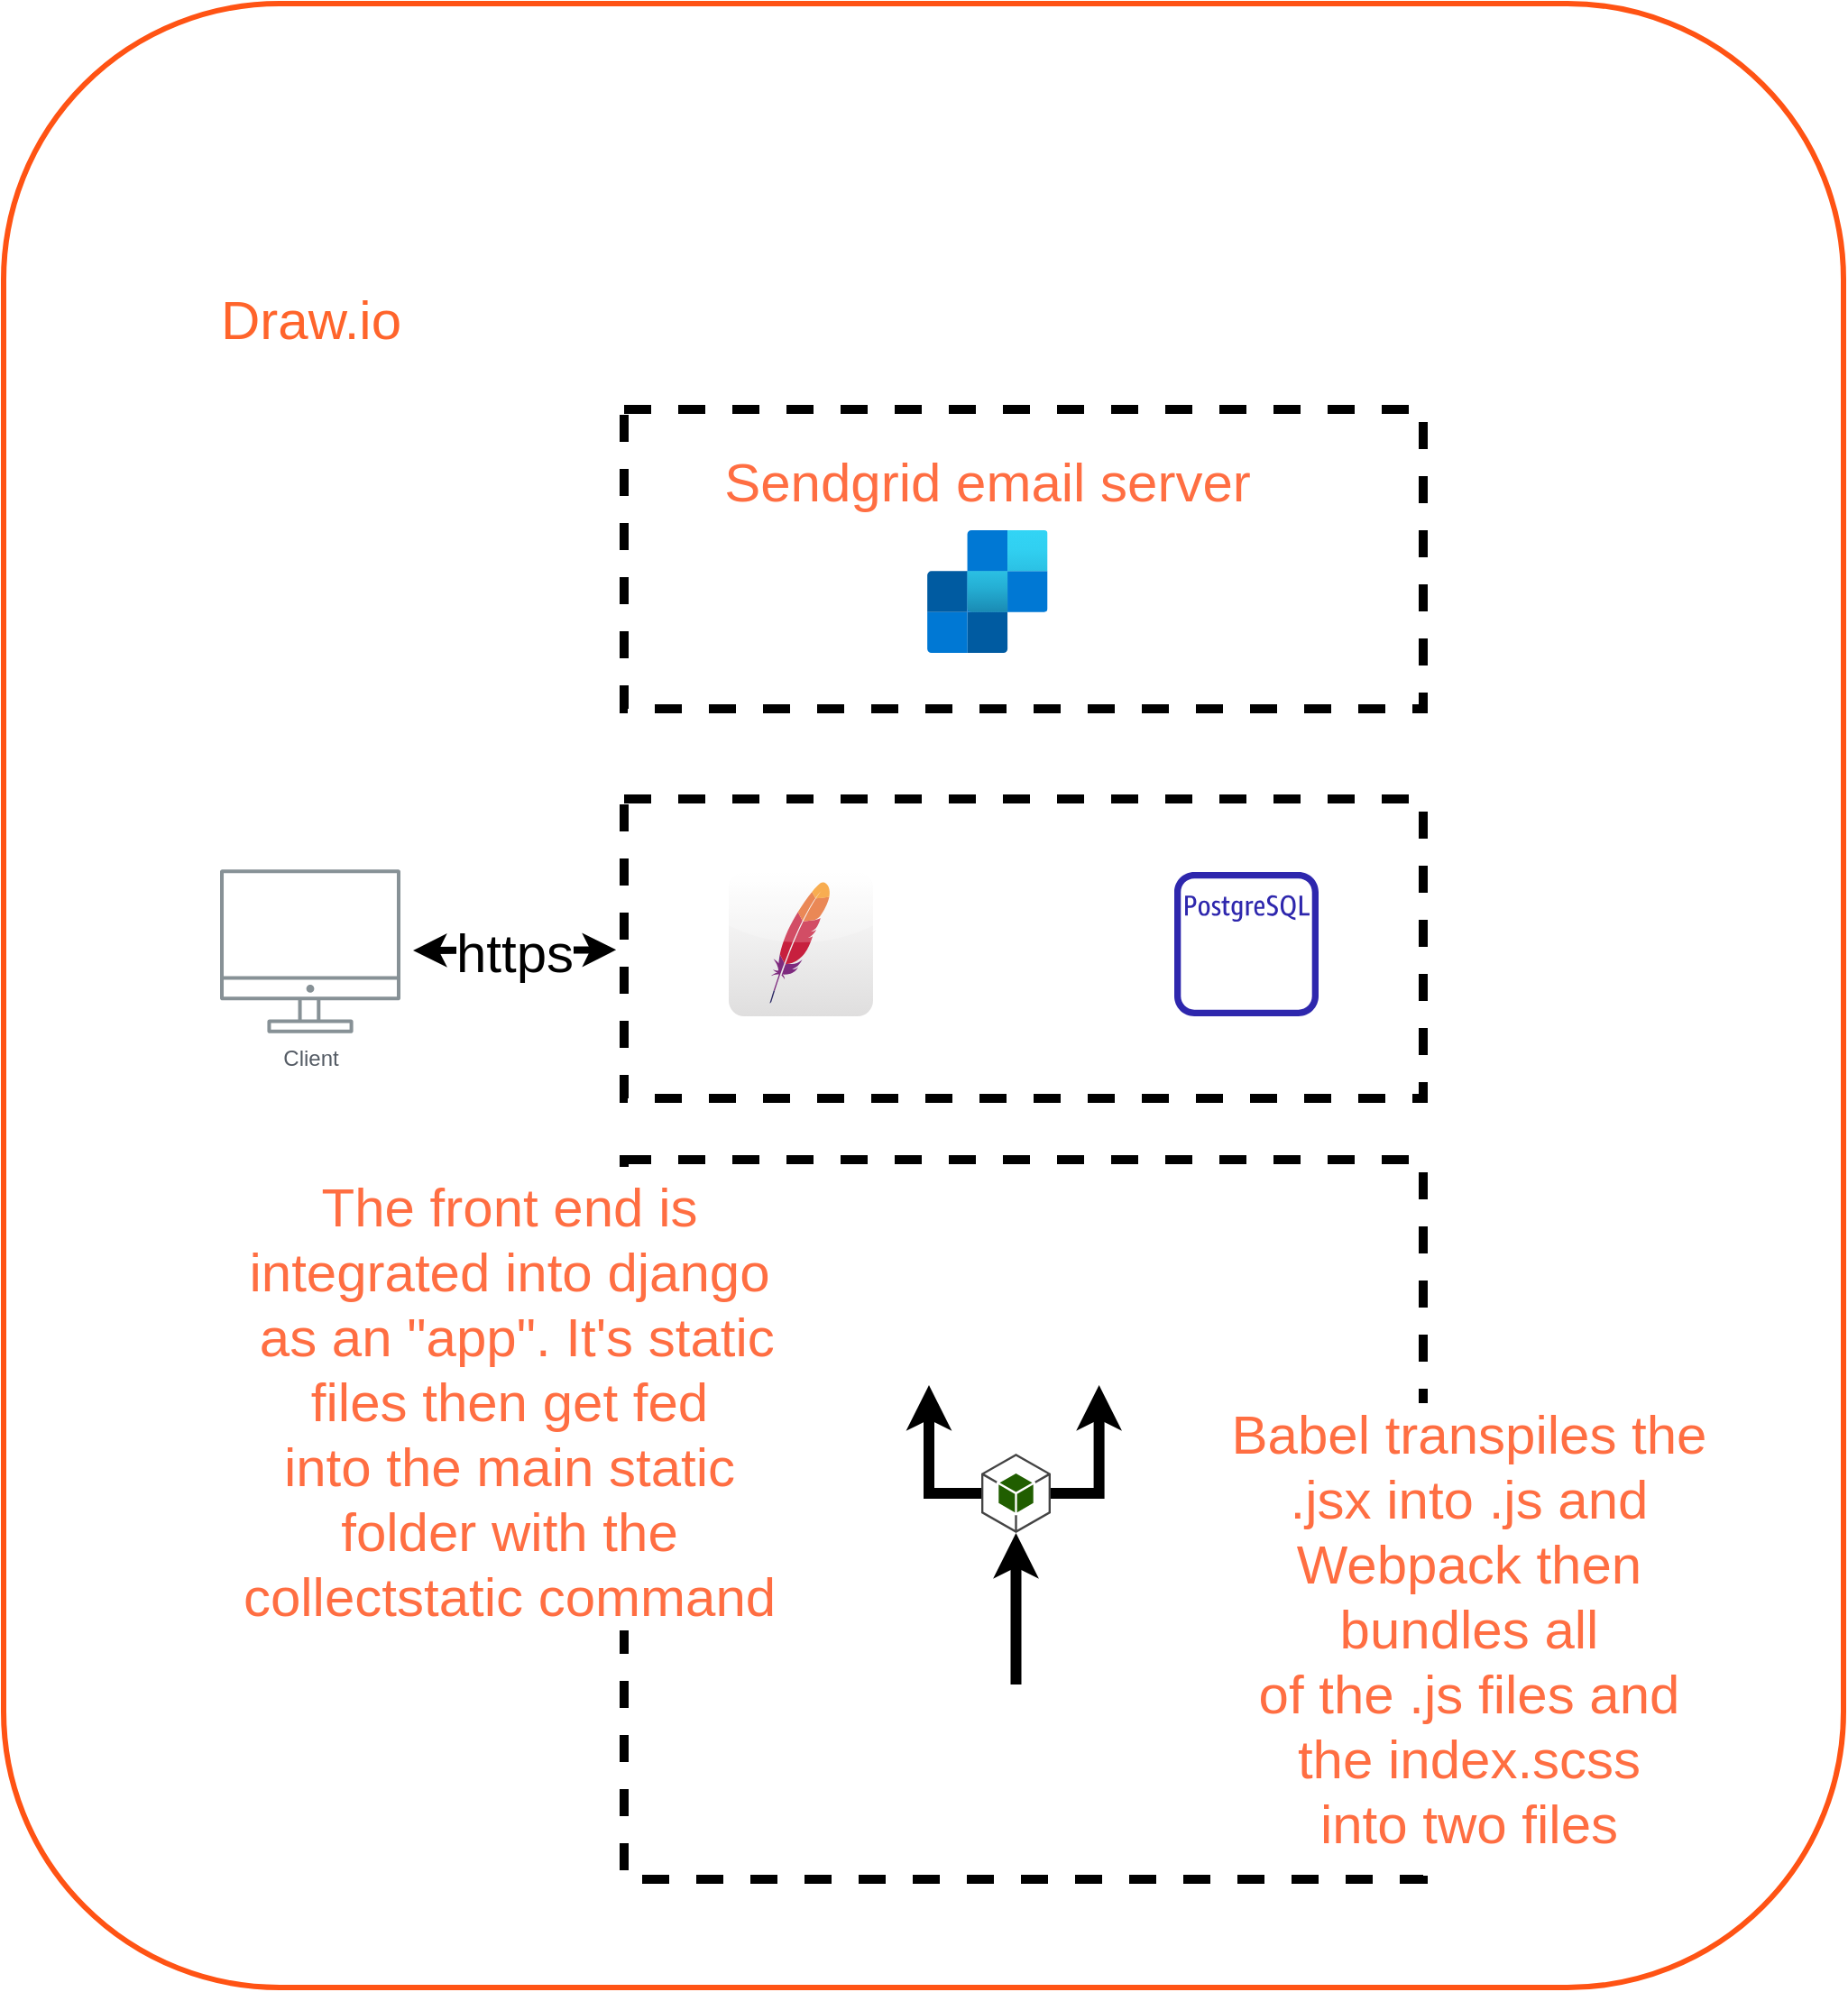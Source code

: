 <mxfile version="20.6.2" type="github">
  <diagram id="Ht1M8jgEwFfnCIfOTk4-" name="Page-1">
    <mxGraphModel dx="1422" dy="1586" grid="1" gridSize="10" guides="1" tooltips="1" connect="1" arrows="1" fold="1" page="1" pageScale="1" pageWidth="1169" pageHeight="827" math="0" shadow="0">
      <root>
        <mxCell id="0" />
        <mxCell id="1" parent="0" />
        <mxCell id="xgc6DM9Copx6KXdF2zNQ-16" value="" style="rounded=0;whiteSpace=wrap;html=1;dashed=1;strokeWidth=5;fillColor=none;" vertex="1" parent="1">
          <mxGeometry x="419" y="-305" width="443" height="166" as="geometry" />
        </mxCell>
        <mxCell id="6ciUN1QbZPSy4jL6s6Ek-6" value="" style="rounded=1;whiteSpace=wrap;html=1;strokeWidth=3;fontSize=30;fillColor=none;strokeColor=#FF5314;" parent="1" vertex="1">
          <mxGeometry x="75" y="-530" width="1020" height="1100" as="geometry" />
        </mxCell>
        <mxCell id="xgc6DM9Copx6KXdF2zNQ-7" value="" style="rounded=0;whiteSpace=wrap;html=1;dashed=1;strokeWidth=5;fillColor=none;" vertex="1" parent="1">
          <mxGeometry x="419" y="111" width="443" height="399" as="geometry" />
        </mxCell>
        <mxCell id="6ciUN1QbZPSy4jL6s6Ek-3" value="" style="rounded=0;whiteSpace=wrap;html=1;dashed=1;strokeWidth=5;fillColor=none;" parent="1" vertex="1">
          <mxGeometry x="419" y="-89" width="443" height="166" as="geometry" />
        </mxCell>
        <mxCell id="UEzPUAAOIrF-is8g5C7q-109" value="&lt;div&gt;Client&lt;/div&gt;&lt;div&gt;&lt;br&gt;&lt;/div&gt;" style="outlineConnect=0;gradientColor=none;fontColor=#545B64;strokeColor=none;fillColor=#879196;dashed=0;verticalLabelPosition=bottom;verticalAlign=top;align=center;html=1;fontSize=12;fontStyle=0;aspect=fixed;shape=mxgraph.aws4.illustration_desktop;pointerEvents=1;labelBackgroundColor=#ffffff;" parent="1" vertex="1">
          <mxGeometry x="195" y="-50" width="100" height="91" as="geometry" />
        </mxCell>
        <mxCell id="Y8FRlR6LI_EW2aDHlQSC-1" value="" style="sketch=0;outlineConnect=0;fontColor=#232F3E;gradientColor=none;fillColor=#2E27AD;strokeColor=none;dashed=0;verticalLabelPosition=bottom;verticalAlign=top;align=center;html=1;fontSize=12;fontStyle=0;aspect=fixed;pointerEvents=1;shape=mxgraph.aws4.rds_postgresql_instance_alt;" parent="1" vertex="1">
          <mxGeometry x="724" y="-48.5" width="80" height="80" as="geometry" />
        </mxCell>
        <mxCell id="Y8FRlR6LI_EW2aDHlQSC-2" value="" style="dashed=0;outlineConnect=0;html=1;align=center;labelPosition=center;verticalLabelPosition=bottom;verticalAlign=top;shape=mxgraph.webicons.apache;gradientColor=#DFDEDE" parent="1" vertex="1">
          <mxGeometry x="477" y="-48.5" width="80" height="80" as="geometry" />
        </mxCell>
        <mxCell id="6ciUN1QbZPSy4jL6s6Ek-1" value="" style="shape=image;html=1;verticalAlign=top;verticalLabelPosition=bottom;labelBackgroundColor=#ffffff;imageAspect=0;aspect=fixed;image=https://cdn2.iconfinder.com/data/icons/boxicons-logos/24/bxl-django-128.png" parent="1" vertex="1">
          <mxGeometry x="587" y="-50" width="88" height="88" as="geometry" />
        </mxCell>
        <mxCell id="6ciUN1QbZPSy4jL6s6Ek-4" value="" style="endArrow=classic;startArrow=classic;html=1;rounded=1;entryX=-0.01;entryY=0.504;entryDx=0;entryDy=0;entryPerimeter=0;jumpSize=60;strokeColor=default;sketch=0;strokeWidth=4;" parent="1" target="6ciUN1QbZPSy4jL6s6Ek-3" edge="1">
          <mxGeometry width="50" height="50" relative="1" as="geometry">
            <mxPoint x="302" y="-5" as="sourcePoint" />
            <mxPoint x="362" y="-40" as="targetPoint" />
          </mxGeometry>
        </mxCell>
        <mxCell id="6ciUN1QbZPSy4jL6s6Ek-5" value="https" style="edgeLabel;html=1;align=center;verticalAlign=middle;resizable=0;points=[];fontSize=30;" parent="6ciUN1QbZPSy4jL6s6Ek-4" vertex="1" connectable="0">
          <mxGeometry x="-0.129" y="-2" relative="1" as="geometry">
            <mxPoint x="7" y="-1" as="offset" />
          </mxGeometry>
        </mxCell>
        <mxCell id="6ciUN1QbZPSy4jL6s6Ek-7" value="&lt;font color=&quot;#FF642B&quot;&gt;Draw.io&lt;/font&gt;" style="text;html=1;align=center;verticalAlign=middle;resizable=0;points=[];autosize=1;strokeColor=none;fillColor=none;fontSize=30;" parent="1" vertex="1">
          <mxGeometry x="185" y="-380" width="120" height="50" as="geometry" />
        </mxCell>
        <mxCell id="xgc6DM9Copx6KXdF2zNQ-2" value="" style="shape=image;html=1;verticalAlign=top;verticalLabelPosition=bottom;labelBackgroundColor=#ffffff;imageAspect=0;aspect=fixed;image=https://cdn1.iconfinder.com/data/icons/unicons-line-vol-5/24/react-128.png" vertex="1" parent="1">
          <mxGeometry x="664" y="1" width="40" height="40" as="geometry" />
        </mxCell>
        <mxCell id="xgc6DM9Copx6KXdF2zNQ-11" value="" style="edgeStyle=orthogonalEdgeStyle;rounded=0;orthogonalLoop=1;jettySize=auto;html=1;strokeWidth=6;fontSize=30;fontColor=#FF6E42;exitX=1;exitY=0.5;exitDx=0;exitDy=0;exitPerimeter=0;" edge="1" parent="1" source="xgc6DM9Copx6KXdF2zNQ-3" target="xgc6DM9Copx6KXdF2zNQ-5">
          <mxGeometry relative="1" as="geometry" />
        </mxCell>
        <mxCell id="xgc6DM9Copx6KXdF2zNQ-13" style="edgeStyle=orthogonalEdgeStyle;rounded=0;orthogonalLoop=1;jettySize=auto;html=1;strokeWidth=6;fontSize=30;fontColor=#FF6E42;" edge="1" parent="1" source="xgc6DM9Copx6KXdF2zNQ-3" target="xgc6DM9Copx6KXdF2zNQ-4">
          <mxGeometry relative="1" as="geometry" />
        </mxCell>
        <mxCell id="xgc6DM9Copx6KXdF2zNQ-3" value="" style="outlineConnect=0;dashed=0;verticalLabelPosition=bottom;verticalAlign=top;align=center;html=1;shape=mxgraph.aws3.android;fillColor=#205E00;gradientColor=none;" vertex="1" parent="1">
          <mxGeometry x="617" y="274" width="38.5" height="44" as="geometry" />
        </mxCell>
        <mxCell id="xgc6DM9Copx6KXdF2zNQ-4" value="" style="shape=image;html=1;verticalAlign=top;verticalLabelPosition=bottom;labelBackgroundColor=#ffffff;imageAspect=0;aspect=fixed;image=https://cdn1.iconfinder.com/data/icons/bootstrap-vol-3/16/filetype-js-128.png" vertex="1" parent="1">
          <mxGeometry x="565" y="190" width="46" height="46" as="geometry" />
        </mxCell>
        <mxCell id="xgc6DM9Copx6KXdF2zNQ-5" value="" style="shape=image;html=1;verticalAlign=top;verticalLabelPosition=bottom;labelBackgroundColor=#ffffff;imageAspect=0;aspect=fixed;image=https://cdn1.iconfinder.com/data/icons/bootstrap-vol-3/16/filetype-scss-128.png" vertex="1" parent="1">
          <mxGeometry x="659.25" y="190" width="46" height="46" as="geometry" />
        </mxCell>
        <mxCell id="xgc6DM9Copx6KXdF2zNQ-9" style="edgeStyle=orthogonalEdgeStyle;rounded=0;orthogonalLoop=1;jettySize=auto;html=1;exitX=0.5;exitY=0;exitDx=0;exitDy=0;entryX=0.5;entryY=1;entryDx=0;entryDy=0;entryPerimeter=0;fontSize=30;fontColor=#FF6E42;strokeWidth=6;" edge="1" parent="1" source="xgc6DM9Copx6KXdF2zNQ-6" target="xgc6DM9Copx6KXdF2zNQ-3">
          <mxGeometry relative="1" as="geometry" />
        </mxCell>
        <mxCell id="xgc6DM9Copx6KXdF2zNQ-6" value="" style="shape=image;html=1;verticalAlign=top;verticalLabelPosition=bottom;labelBackgroundColor=#ffffff;imageAspect=0;aspect=fixed;image=https://cdn1.iconfinder.com/data/icons/bootstrap-vol-3/16/filetype-jsx-128.png" vertex="1" parent="1">
          <mxGeometry x="613.25" y="402" width="46" height="46" as="geometry" />
        </mxCell>
        <mxCell id="xgc6DM9Copx6KXdF2zNQ-8" value="&lt;div style=&quot;font-size: 30px;&quot;&gt;&lt;font style=&quot;font-size: 30px;&quot; color=&quot;#FF6E42&quot;&gt;Babel transpiles the &lt;br&gt;&lt;/font&gt;&lt;/div&gt;&lt;div style=&quot;font-size: 30px;&quot;&gt;&lt;font style=&quot;font-size: 30px;&quot; color=&quot;#FF6E42&quot;&gt;.jsx into .js and &lt;br&gt;&lt;/font&gt;&lt;/div&gt;&lt;div style=&quot;font-size: 30px;&quot;&gt;&lt;font style=&quot;font-size: 30px;&quot; color=&quot;#FF6E42&quot;&gt;Webpack then &lt;br&gt;&lt;/font&gt;&lt;/div&gt;&lt;div style=&quot;font-size: 30px;&quot;&gt;&lt;font style=&quot;font-size: 30px;&quot; color=&quot;#FF6E42&quot;&gt;bundles all &lt;br&gt;&lt;/font&gt;&lt;/div&gt;&lt;div style=&quot;font-size: 30px;&quot;&gt;&lt;font style=&quot;font-size: 30px;&quot; color=&quot;#FF6E42&quot;&gt;of the .js files and &lt;br&gt;&lt;/font&gt;&lt;/div&gt;&lt;div style=&quot;font-size: 30px;&quot;&gt;&lt;font style=&quot;font-size: 30px;&quot; color=&quot;#FF6E42&quot;&gt;the index.scss &lt;br&gt;&lt;/font&gt;&lt;/div&gt;&lt;div style=&quot;font-size: 30px;&quot;&gt;&lt;font style=&quot;font-size: 30px;&quot; color=&quot;#FF6E42&quot;&gt;into two files&lt;/font&gt;&lt;/div&gt;" style="text;html=1;align=center;verticalAlign=middle;resizable=0;points=[];autosize=1;strokeColor=none;fillColor=none;fontColor=#FF6E42;labelBackgroundColor=default;" vertex="1" parent="1">
          <mxGeometry x="742" y="236" width="290" height="270" as="geometry" />
        </mxCell>
        <mxCell id="xgc6DM9Copx6KXdF2zNQ-10" value="&lt;div&gt;&lt;font style=&quot;font-size: 30px;&quot;&gt;The front end is &lt;br&gt;&lt;/font&gt;&lt;/div&gt;&lt;div&gt;&lt;font style=&quot;font-size: 30px;&quot;&gt;integrated into django&lt;/font&gt;&lt;/div&gt;&lt;div&gt;&lt;font style=&quot;font-size: 30px;&quot;&gt;&amp;nbsp;as an &quot;app&quot;. It&#39;s static &lt;br&gt;&lt;/font&gt;&lt;/div&gt;&lt;div&gt;&lt;font style=&quot;font-size: 30px;&quot;&gt;files then get fed &lt;br&gt;&lt;/font&gt;&lt;/div&gt;&lt;div&gt;&lt;font style=&quot;font-size: 30px;&quot;&gt;into the main static &lt;br&gt;&lt;/font&gt;&lt;/div&gt;&lt;div&gt;&lt;font style=&quot;font-size: 30px;&quot;&gt;folder with the &lt;br&gt;&lt;/font&gt;&lt;/div&gt;&lt;div&gt;&lt;font style=&quot;font-size: 30px;&quot;&gt;collectstatic command&lt;/font&gt;&lt;/div&gt;" style="text;html=1;align=center;verticalAlign=middle;resizable=0;points=[];autosize=1;strokeColor=none;fillColor=none;fontColor=#FF6E42;labelBackgroundColor=default;" vertex="1" parent="1">
          <mxGeometry x="195" y="110" width="320" height="270" as="geometry" />
        </mxCell>
        <mxCell id="xgc6DM9Copx6KXdF2zNQ-15" value="" style="aspect=fixed;html=1;points=[];align=center;image;fontSize=12;image=img/lib/azure2/integration/SendGrid_Accounts.svg;labelBackgroundColor=default;fontColor=#FF6E42;" vertex="1" parent="1">
          <mxGeometry x="587" y="-238" width="66.8" height="68" as="geometry" />
        </mxCell>
        <mxCell id="xgc6DM9Copx6KXdF2zNQ-17" value="Sendgrid email server" style="text;html=1;align=center;verticalAlign=middle;resizable=0;points=[];autosize=1;strokeColor=none;fillColor=none;fontSize=30;fontColor=#FF6E42;" vertex="1" parent="1">
          <mxGeometry x="460.4" y="-290" width="320" height="50" as="geometry" />
        </mxCell>
      </root>
    </mxGraphModel>
  </diagram>
</mxfile>
